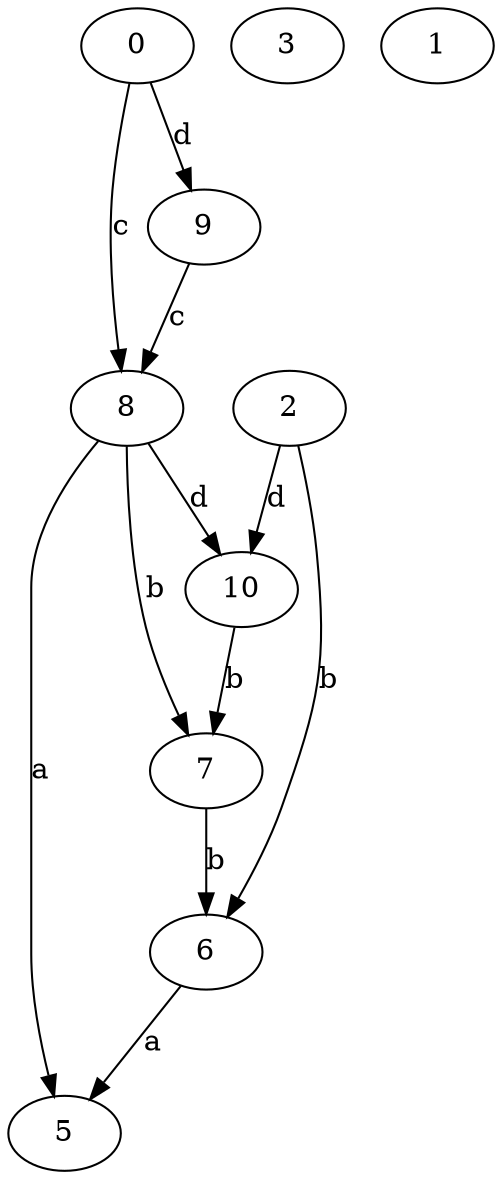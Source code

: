 strict digraph  {
0;
3;
1;
5;
6;
7;
2;
8;
9;
10;
0 -> 8  [label=c];
0 -> 9  [label=d];
6 -> 5  [label=a];
7 -> 6  [label=b];
2 -> 6  [label=b];
2 -> 10  [label=d];
8 -> 5  [label=a];
8 -> 7  [label=b];
8 -> 10  [label=d];
9 -> 8  [label=c];
10 -> 7  [label=b];
}

